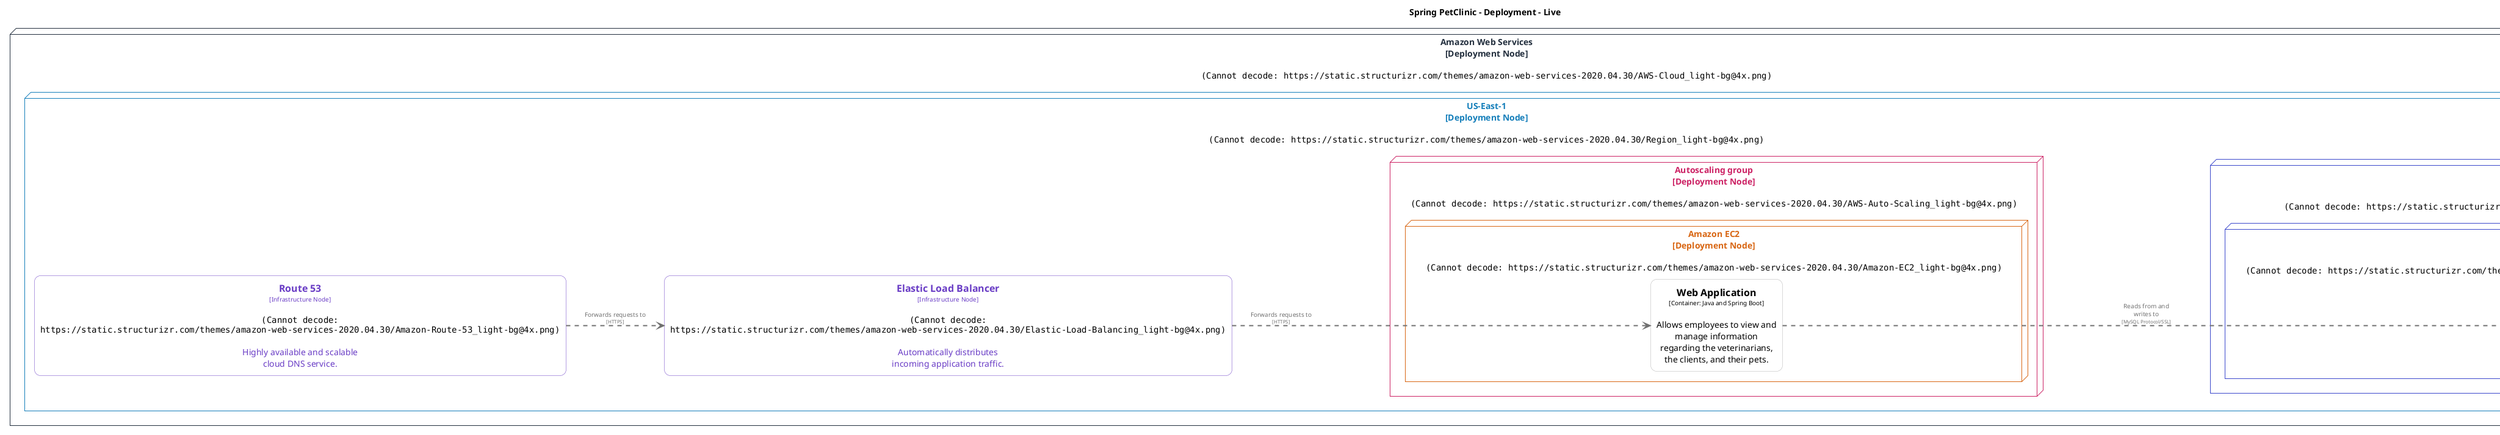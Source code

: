 @startuml
title Spring PetClinic - Deployment - Live

left to right direction

skinparam {
  shadowing false
  arrowFontSize 10
  defaultTextAlignment center
  wrapWidth 200
  maxMessageSize 100
}

hide stereotype

skinparam node<<Live.AmazonWebServices.USEast1.Autoscalinggroup.AmazonEC2>> {
  BackgroundColor #ffffff
  FontColor #d86613
  BorderColor #d86613
  roundCorner 20
}
skinparam node<<Live.AmazonWebServices.USEast1.AmazonRDS>> {
  BackgroundColor #ffffff
  FontColor #3b48cc
  BorderColor #3b48cc
  roundCorner 20
}
skinparam node<<Live.AmazonWebServices>> {
  BackgroundColor #ffffff
  FontColor #232f3e
  BorderColor #232f3e
  roundCorner 20
}
skinparam node<<Live.AmazonWebServices.USEast1.Autoscalinggroup>> {
  BackgroundColor #ffffff
  FontColor #cc2264
  BorderColor #cc2264
  roundCorner 20
}
skinparam database<<Live.AmazonWebServices.USEast1.AmazonRDS.MySQL.Database_1>> {
  BackgroundColor #ffffff
  FontColor #000000
  BorderColor #b2b2b2
}
skinparam rectangle<<Live.AmazonWebServices.USEast1.ElasticLoadBalancer>> {
  BackgroundColor #ffffff
  FontColor #693cc5
  BorderColor #693cc5
  roundCorner 20
}
skinparam node<<Live.AmazonWebServices.USEast1.AmazonRDS.MySQL>> {
  BackgroundColor #ffffff
  FontColor #3b48cc
  BorderColor #3b48cc
  roundCorner 20
}
skinparam rectangle<<Live.AmazonWebServices.USEast1.Route53>> {
  BackgroundColor #ffffff
  FontColor #693cc5
  BorderColor #693cc5
  roundCorner 20
}
skinparam node<<Live.AmazonWebServices.USEast1>> {
  BackgroundColor #ffffff
  FontColor #147eba
  BorderColor #147eba
  roundCorner 20
}
skinparam rectangle<<Live.AmazonWebServices.USEast1.Autoscalinggroup.AmazonEC2.WebApplication_1>> {
  BackgroundColor #ffffff
  FontColor #000000
  BorderColor #b2b2b2
  roundCorner 20
}

node "Amazon Web Services\n[Deployment Node]\n\n<img:https://static.structurizr.com/themes/amazon-web-services-2020.04.30/AWS-Cloud_light-bg@4x.png{scale=0.35714285714285715}>" <<Live.AmazonWebServices>> as Live.AmazonWebServices {
  node "US-East-1\n[Deployment Node]\n\n<img:https://static.structurizr.com/themes/amazon-web-services-2020.04.30/Region_light-bg@4x.png{scale=0.35714285714285715}>" <<Live.AmazonWebServices.USEast1>> as Live.AmazonWebServices.USEast1 {
    node "Amazon RDS\n[Deployment Node]\n\n<img:https://static.structurizr.com/themes/amazon-web-services-2020.04.30/Amazon-RDS_light-bg@4x.png{scale=0.16666666666666666}>" <<Live.AmazonWebServices.USEast1.AmazonRDS>> as Live.AmazonWebServices.USEast1.AmazonRDS {
      node "MySQL\n[Deployment Node]\n\n<img:https://static.structurizr.com/themes/amazon-web-services-2020.04.30/Amazon-RDS_MySQL_instance_light-bg@4x.png{scale=0.25}>" <<Live.AmazonWebServices.USEast1.AmazonRDS.MySQL>> as Live.AmazonWebServices.USEast1.AmazonRDS.MySQL {
        database "==Database\n<size:10>[Container: Relational database schema]</size>\n\nStores information regarding the veterinarians, the clients, and their pets." <<Live.AmazonWebServices.USEast1.AmazonRDS.MySQL.Database_1>> as Live.AmazonWebServices.USEast1.AmazonRDS.MySQL.Database_1
      }

    }

    node "Autoscaling group\n[Deployment Node]\n\n<img:https://static.structurizr.com/themes/amazon-web-services-2020.04.30/AWS-Auto-Scaling_light-bg@4x.png{scale=0.16666666666666666}>" <<Live.AmazonWebServices.USEast1.Autoscalinggroup>> as Live.AmazonWebServices.USEast1.Autoscalinggroup {
      node "Amazon EC2\n[Deployment Node]\n\n<img:https://static.structurizr.com/themes/amazon-web-services-2020.04.30/Amazon-EC2_light-bg@4x.png{scale=0.16666666666666666}>" <<Live.AmazonWebServices.USEast1.Autoscalinggroup.AmazonEC2>> as Live.AmazonWebServices.USEast1.Autoscalinggroup.AmazonEC2 {
        rectangle "==Web Application\n<size:10>[Container: Java and Spring Boot]</size>\n\nAllows employees to view and manage information regarding the veterinarians, the clients, and their pets." <<Live.AmazonWebServices.USEast1.Autoscalinggroup.AmazonEC2.WebApplication_1>> as Live.AmazonWebServices.USEast1.Autoscalinggroup.AmazonEC2.WebApplication_1
      }

    }

    rectangle "==Elastic Load Balancer\n<size:10>[Infrastructure Node]</size>\n\n<img:https://static.structurizr.com/themes/amazon-web-services-2020.04.30/Elastic-Load-Balancing_light-bg@4x.png{scale=0.16666666666666666}>\n\nAutomatically distributes incoming application traffic." <<Live.AmazonWebServices.USEast1.ElasticLoadBalancer>> as Live.AmazonWebServices.USEast1.ElasticLoadBalancer
    rectangle "==Route 53\n<size:10>[Infrastructure Node]</size>\n\n<img:https://static.structurizr.com/themes/amazon-web-services-2020.04.30/Amazon-Route-53_light-bg@4x.png{scale=0.16666666666666666}>\n\nHighly available and scalable cloud DNS service." <<Live.AmazonWebServices.USEast1.Route53>> as Live.AmazonWebServices.USEast1.Route53
  }

}

Live.AmazonWebServices.USEast1.Autoscalinggroup.AmazonEC2.WebApplication_1 .[#707070,thickness=2].> Live.AmazonWebServices.USEast1.AmazonRDS.MySQL.Database_1 : "<color:#707070>Reads from and writes to\n<color:#707070><size:8>[MySQL Protocol/SSL]</size>"
Live.AmazonWebServices.USEast1.Route53 .[#707070,thickness=2].> Live.AmazonWebServices.USEast1.ElasticLoadBalancer : "<color:#707070>Forwards requests to\n<color:#707070><size:8>[HTTPS]</size>"
Live.AmazonWebServices.USEast1.ElasticLoadBalancer .[#707070,thickness=2].> Live.AmazonWebServices.USEast1.Autoscalinggroup.AmazonEC2.WebApplication_1 : "<color:#707070>Forwards requests to\n<color:#707070><size:8>[HTTPS]</size>"
@enduml